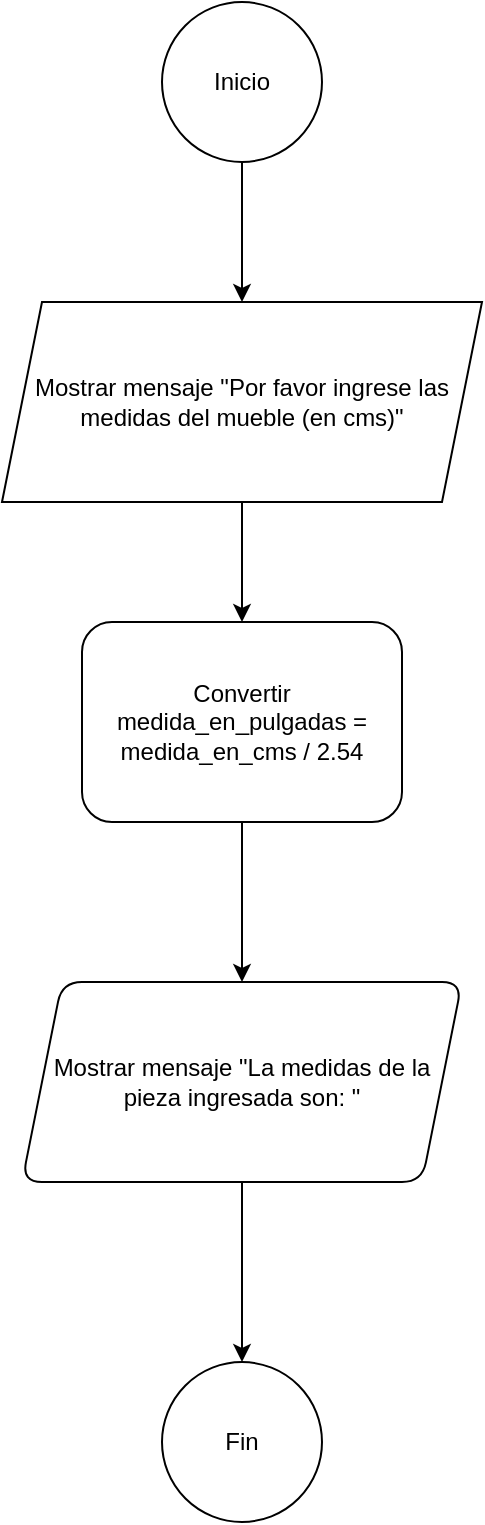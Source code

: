 <mxfile version="25.0.3">
  <diagram id="C5RBs43oDa-KdzZeNtuy" name="Page-1">
    <mxGraphModel dx="1050" dy="557" grid="1" gridSize="10" guides="1" tooltips="1" connect="1" arrows="1" fold="1" page="1" pageScale="1" pageWidth="827" pageHeight="1169" math="0" shadow="0">
      <root>
        <mxCell id="WIyWlLk6GJQsqaUBKTNV-0" />
        <mxCell id="WIyWlLk6GJQsqaUBKTNV-1" parent="WIyWlLk6GJQsqaUBKTNV-0" />
        <mxCell id="671-912yYRA_76WJ44N1-2" value="" style="edgeStyle=orthogonalEdgeStyle;rounded=0;orthogonalLoop=1;jettySize=auto;html=1;" edge="1" parent="WIyWlLk6GJQsqaUBKTNV-1" source="671-912yYRA_76WJ44N1-0" target="671-912yYRA_76WJ44N1-1">
          <mxGeometry relative="1" as="geometry" />
        </mxCell>
        <mxCell id="671-912yYRA_76WJ44N1-0" value="Inicio" style="ellipse;whiteSpace=wrap;html=1;aspect=fixed;" vertex="1" parent="WIyWlLk6GJQsqaUBKTNV-1">
          <mxGeometry x="100" y="40" width="80" height="80" as="geometry" />
        </mxCell>
        <mxCell id="671-912yYRA_76WJ44N1-4" value="" style="edgeStyle=orthogonalEdgeStyle;rounded=0;orthogonalLoop=1;jettySize=auto;html=1;" edge="1" parent="WIyWlLk6GJQsqaUBKTNV-1" source="671-912yYRA_76WJ44N1-1" target="671-912yYRA_76WJ44N1-3">
          <mxGeometry relative="1" as="geometry" />
        </mxCell>
        <mxCell id="671-912yYRA_76WJ44N1-1" value="Mostrar mensaje &quot;Por favor ingrese las medidas del mueble (en cms)&quot;" style="shape=parallelogram;perimeter=parallelogramPerimeter;whiteSpace=wrap;html=1;fixedSize=1;" vertex="1" parent="WIyWlLk6GJQsqaUBKTNV-1">
          <mxGeometry x="20" y="190" width="240" height="100" as="geometry" />
        </mxCell>
        <mxCell id="671-912yYRA_76WJ44N1-6" value="" style="edgeStyle=orthogonalEdgeStyle;rounded=0;orthogonalLoop=1;jettySize=auto;html=1;" edge="1" parent="WIyWlLk6GJQsqaUBKTNV-1" source="671-912yYRA_76WJ44N1-3" target="671-912yYRA_76WJ44N1-5">
          <mxGeometry relative="1" as="geometry" />
        </mxCell>
        <mxCell id="671-912yYRA_76WJ44N1-3" value="Convertir medida_en_pulgadas = medida_en_cms / 2.54" style="rounded=1;whiteSpace=wrap;html=1;" vertex="1" parent="WIyWlLk6GJQsqaUBKTNV-1">
          <mxGeometry x="60" y="350" width="160" height="100" as="geometry" />
        </mxCell>
        <mxCell id="671-912yYRA_76WJ44N1-8" value="" style="edgeStyle=orthogonalEdgeStyle;rounded=0;orthogonalLoop=1;jettySize=auto;html=1;" edge="1" parent="WIyWlLk6GJQsqaUBKTNV-1" source="671-912yYRA_76WJ44N1-5" target="671-912yYRA_76WJ44N1-7">
          <mxGeometry relative="1" as="geometry" />
        </mxCell>
        <mxCell id="671-912yYRA_76WJ44N1-5" value="Mostrar mensaje &quot;La medidas de la pieza ingresada son: &quot;" style="shape=parallelogram;perimeter=parallelogramPerimeter;whiteSpace=wrap;html=1;fixedSize=1;rounded=1;" vertex="1" parent="WIyWlLk6GJQsqaUBKTNV-1">
          <mxGeometry x="30" y="530" width="220" height="100" as="geometry" />
        </mxCell>
        <mxCell id="671-912yYRA_76WJ44N1-7" value="Fin" style="ellipse;whiteSpace=wrap;html=1;rounded=1;" vertex="1" parent="WIyWlLk6GJQsqaUBKTNV-1">
          <mxGeometry x="100" y="720" width="80" height="80" as="geometry" />
        </mxCell>
      </root>
    </mxGraphModel>
  </diagram>
</mxfile>

